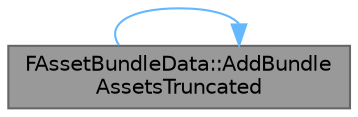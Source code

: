 digraph "FAssetBundleData::AddBundleAssetsTruncated"
{
 // INTERACTIVE_SVG=YES
 // LATEX_PDF_SIZE
  bgcolor="transparent";
  edge [fontname=Helvetica,fontsize=10,labelfontname=Helvetica,labelfontsize=10];
  node [fontname=Helvetica,fontsize=10,shape=box,height=0.2,width=0.4];
  rankdir="LR";
  Node1 [id="Node000001",label="FAssetBundleData::AddBundle\lAssetsTruncated",height=0.2,width=0.4,color="gray40", fillcolor="grey60", style="filled", fontcolor="black",tooltip="Adds multiple assets at once, truncating to top-level asset paths if necessary."];
  Node1 -> Node1 [id="edge1_Node000001_Node000001",color="steelblue1",style="solid",tooltip=" "];
}
